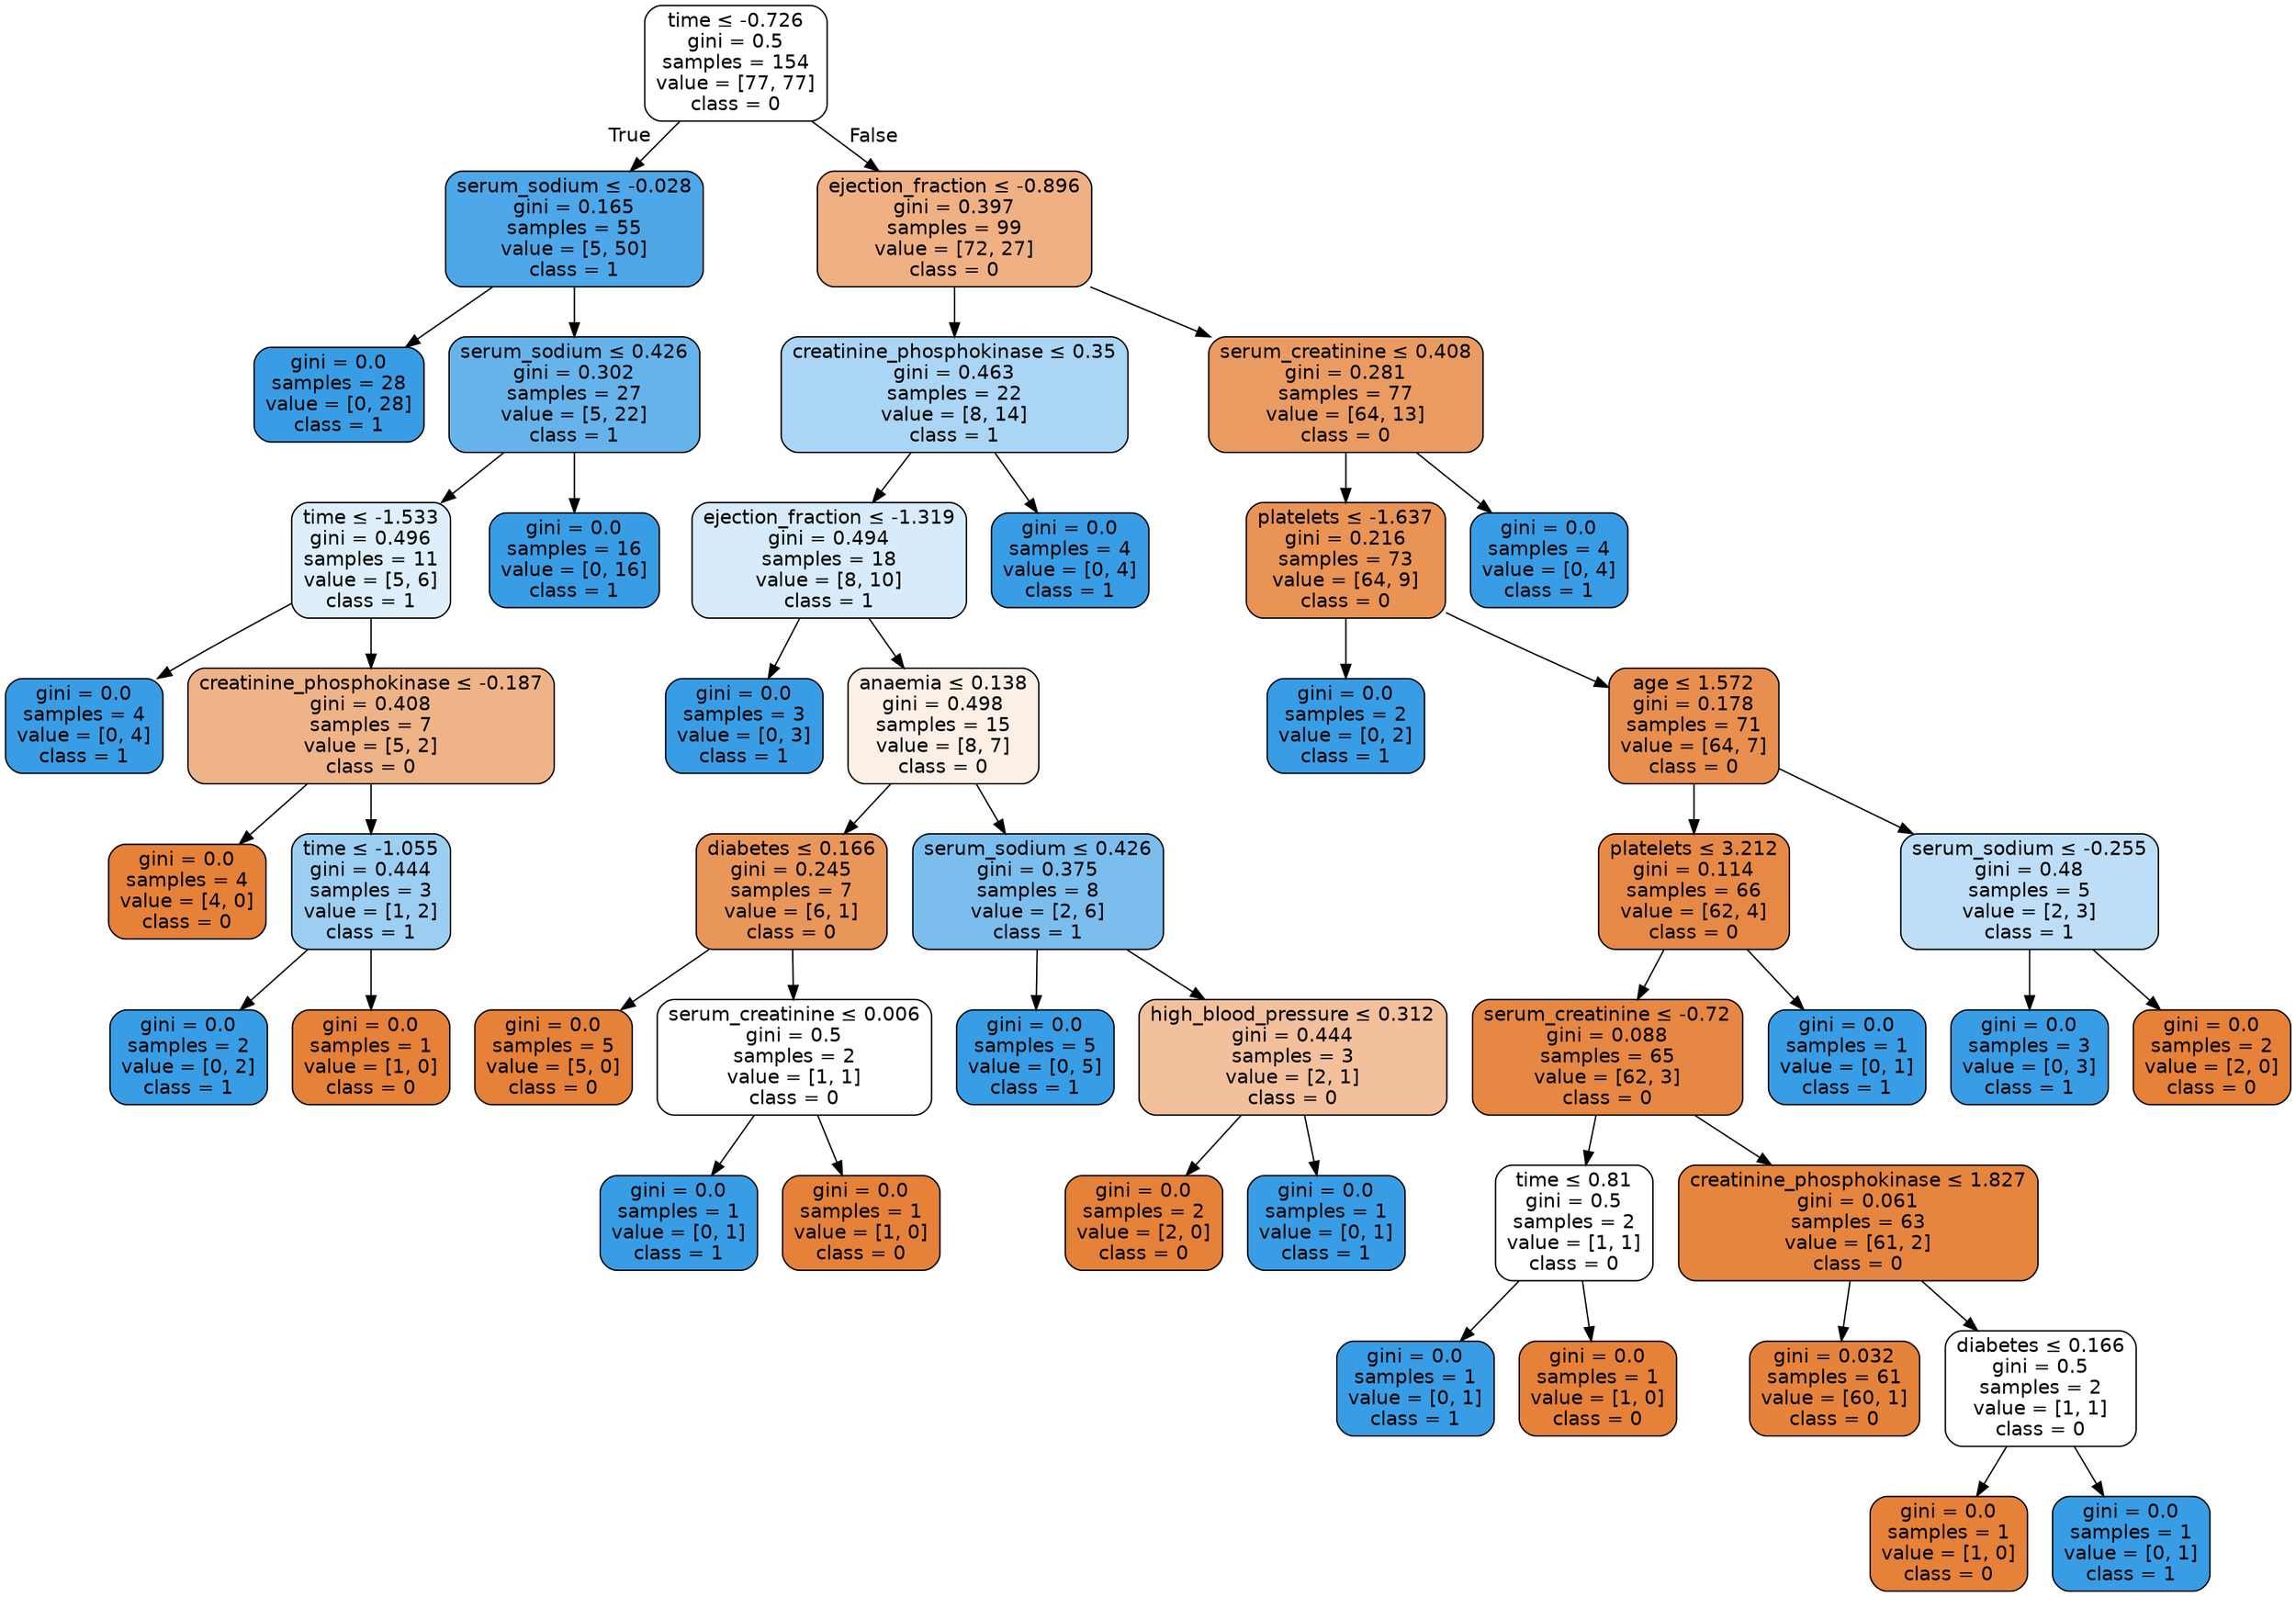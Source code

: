 digraph Tree {
node [shape=box, style="filled, rounded", color="black", fontname=helvetica] ;
edge [fontname=helvetica] ;
0 [label=<time &le; -0.726<br/>gini = 0.5<br/>samples = 154<br/>value = [77, 77]<br/>class = 0>, fillcolor="#ffffff"] ;
1 [label=<serum_sodium &le; -0.028<br/>gini = 0.165<br/>samples = 55<br/>value = [5, 50]<br/>class = 1>, fillcolor="#4da7e8"] ;
0 -> 1 [labeldistance=2.5, labelangle=45, headlabel="True"] ;
2 [label=<gini = 0.0<br/>samples = 28<br/>value = [0, 28]<br/>class = 1>, fillcolor="#399de5"] ;
1 -> 2 ;
3 [label=<serum_sodium &le; 0.426<br/>gini = 0.302<br/>samples = 27<br/>value = [5, 22]<br/>class = 1>, fillcolor="#66b3eb"] ;
1 -> 3 ;
4 [label=<time &le; -1.533<br/>gini = 0.496<br/>samples = 11<br/>value = [5, 6]<br/>class = 1>, fillcolor="#deeffb"] ;
3 -> 4 ;
5 [label=<gini = 0.0<br/>samples = 4<br/>value = [0, 4]<br/>class = 1>, fillcolor="#399de5"] ;
4 -> 5 ;
6 [label=<creatinine_phosphokinase &le; -0.187<br/>gini = 0.408<br/>samples = 7<br/>value = [5, 2]<br/>class = 0>, fillcolor="#efb388"] ;
4 -> 6 ;
7 [label=<gini = 0.0<br/>samples = 4<br/>value = [4, 0]<br/>class = 0>, fillcolor="#e58139"] ;
6 -> 7 ;
8 [label=<time &le; -1.055<br/>gini = 0.444<br/>samples = 3<br/>value = [1, 2]<br/>class = 1>, fillcolor="#9ccef2"] ;
6 -> 8 ;
9 [label=<gini = 0.0<br/>samples = 2<br/>value = [0, 2]<br/>class = 1>, fillcolor="#399de5"] ;
8 -> 9 ;
10 [label=<gini = 0.0<br/>samples = 1<br/>value = [1, 0]<br/>class = 0>, fillcolor="#e58139"] ;
8 -> 10 ;
11 [label=<gini = 0.0<br/>samples = 16<br/>value = [0, 16]<br/>class = 1>, fillcolor="#399de5"] ;
3 -> 11 ;
12 [label=<ejection_fraction &le; -0.896<br/>gini = 0.397<br/>samples = 99<br/>value = [72, 27]<br/>class = 0>, fillcolor="#efb083"] ;
0 -> 12 [labeldistance=2.5, labelangle=-45, headlabel="False"] ;
13 [label=<creatinine_phosphokinase &le; 0.35<br/>gini = 0.463<br/>samples = 22<br/>value = [8, 14]<br/>class = 1>, fillcolor="#aad5f4"] ;
12 -> 13 ;
14 [label=<ejection_fraction &le; -1.319<br/>gini = 0.494<br/>samples = 18<br/>value = [8, 10]<br/>class = 1>, fillcolor="#d7ebfa"] ;
13 -> 14 ;
15 [label=<gini = 0.0<br/>samples = 3<br/>value = [0, 3]<br/>class = 1>, fillcolor="#399de5"] ;
14 -> 15 ;
16 [label=<anaemia &le; 0.138<br/>gini = 0.498<br/>samples = 15<br/>value = [8, 7]<br/>class = 0>, fillcolor="#fcefe6"] ;
14 -> 16 ;
17 [label=<diabetes &le; 0.166<br/>gini = 0.245<br/>samples = 7<br/>value = [6, 1]<br/>class = 0>, fillcolor="#e9965a"] ;
16 -> 17 ;
18 [label=<gini = 0.0<br/>samples = 5<br/>value = [5, 0]<br/>class = 0>, fillcolor="#e58139"] ;
17 -> 18 ;
19 [label=<serum_creatinine &le; 0.006<br/>gini = 0.5<br/>samples = 2<br/>value = [1, 1]<br/>class = 0>, fillcolor="#ffffff"] ;
17 -> 19 ;
20 [label=<gini = 0.0<br/>samples = 1<br/>value = [0, 1]<br/>class = 1>, fillcolor="#399de5"] ;
19 -> 20 ;
21 [label=<gini = 0.0<br/>samples = 1<br/>value = [1, 0]<br/>class = 0>, fillcolor="#e58139"] ;
19 -> 21 ;
22 [label=<serum_sodium &le; 0.426<br/>gini = 0.375<br/>samples = 8<br/>value = [2, 6]<br/>class = 1>, fillcolor="#7bbeee"] ;
16 -> 22 ;
23 [label=<gini = 0.0<br/>samples = 5<br/>value = [0, 5]<br/>class = 1>, fillcolor="#399de5"] ;
22 -> 23 ;
24 [label=<high_blood_pressure &le; 0.312<br/>gini = 0.444<br/>samples = 3<br/>value = [2, 1]<br/>class = 0>, fillcolor="#f2c09c"] ;
22 -> 24 ;
25 [label=<gini = 0.0<br/>samples = 2<br/>value = [2, 0]<br/>class = 0>, fillcolor="#e58139"] ;
24 -> 25 ;
26 [label=<gini = 0.0<br/>samples = 1<br/>value = [0, 1]<br/>class = 1>, fillcolor="#399de5"] ;
24 -> 26 ;
27 [label=<gini = 0.0<br/>samples = 4<br/>value = [0, 4]<br/>class = 1>, fillcolor="#399de5"] ;
13 -> 27 ;
28 [label=<serum_creatinine &le; 0.408<br/>gini = 0.281<br/>samples = 77<br/>value = [64, 13]<br/>class = 0>, fillcolor="#ea9b61"] ;
12 -> 28 ;
29 [label=<platelets &le; -1.637<br/>gini = 0.216<br/>samples = 73<br/>value = [64, 9]<br/>class = 0>, fillcolor="#e99355"] ;
28 -> 29 ;
30 [label=<gini = 0.0<br/>samples = 2<br/>value = [0, 2]<br/>class = 1>, fillcolor="#399de5"] ;
29 -> 30 ;
31 [label=<age &le; 1.572<br/>gini = 0.178<br/>samples = 71<br/>value = [64, 7]<br/>class = 0>, fillcolor="#e88f4f"] ;
29 -> 31 ;
32 [label=<platelets &le; 3.212<br/>gini = 0.114<br/>samples = 66<br/>value = [62, 4]<br/>class = 0>, fillcolor="#e78946"] ;
31 -> 32 ;
33 [label=<serum_creatinine &le; -0.72<br/>gini = 0.088<br/>samples = 65<br/>value = [62, 3]<br/>class = 0>, fillcolor="#e68743"] ;
32 -> 33 ;
34 [label=<time &le; 0.81<br/>gini = 0.5<br/>samples = 2<br/>value = [1, 1]<br/>class = 0>, fillcolor="#ffffff"] ;
33 -> 34 ;
35 [label=<gini = 0.0<br/>samples = 1<br/>value = [0, 1]<br/>class = 1>, fillcolor="#399de5"] ;
34 -> 35 ;
36 [label=<gini = 0.0<br/>samples = 1<br/>value = [1, 0]<br/>class = 0>, fillcolor="#e58139"] ;
34 -> 36 ;
37 [label=<creatinine_phosphokinase &le; 1.827<br/>gini = 0.061<br/>samples = 63<br/>value = [61, 2]<br/>class = 0>, fillcolor="#e6853f"] ;
33 -> 37 ;
38 [label=<gini = 0.032<br/>samples = 61<br/>value = [60, 1]<br/>class = 0>, fillcolor="#e5833c"] ;
37 -> 38 ;
39 [label=<diabetes &le; 0.166<br/>gini = 0.5<br/>samples = 2<br/>value = [1, 1]<br/>class = 0>, fillcolor="#ffffff"] ;
37 -> 39 ;
40 [label=<gini = 0.0<br/>samples = 1<br/>value = [1, 0]<br/>class = 0>, fillcolor="#e58139"] ;
39 -> 40 ;
41 [label=<gini = 0.0<br/>samples = 1<br/>value = [0, 1]<br/>class = 1>, fillcolor="#399de5"] ;
39 -> 41 ;
42 [label=<gini = 0.0<br/>samples = 1<br/>value = [0, 1]<br/>class = 1>, fillcolor="#399de5"] ;
32 -> 42 ;
43 [label=<serum_sodium &le; -0.255<br/>gini = 0.48<br/>samples = 5<br/>value = [2, 3]<br/>class = 1>, fillcolor="#bddef6"] ;
31 -> 43 ;
44 [label=<gini = 0.0<br/>samples = 3<br/>value = [0, 3]<br/>class = 1>, fillcolor="#399de5"] ;
43 -> 44 ;
45 [label=<gini = 0.0<br/>samples = 2<br/>value = [2, 0]<br/>class = 0>, fillcolor="#e58139"] ;
43 -> 45 ;
46 [label=<gini = 0.0<br/>samples = 4<br/>value = [0, 4]<br/>class = 1>, fillcolor="#399de5"] ;
28 -> 46 ;
}